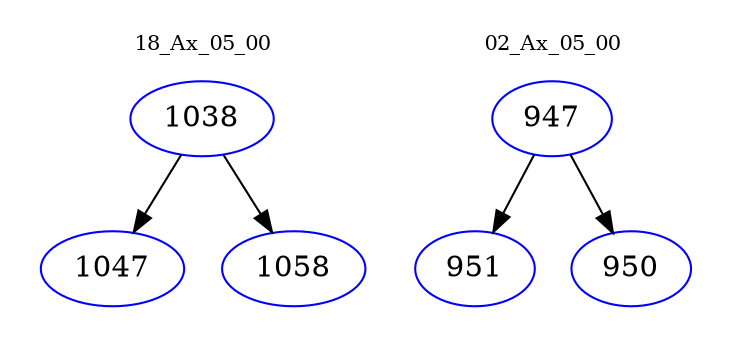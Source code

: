 digraph{
subgraph cluster_0 {
color = white
label = "18_Ax_05_00";
fontsize=10;
T0_1038 [label="1038", color="blue"]
T0_1038 -> T0_1047 [color="black"]
T0_1047 [label="1047", color="blue"]
T0_1038 -> T0_1058 [color="black"]
T0_1058 [label="1058", color="blue"]
}
subgraph cluster_1 {
color = white
label = "02_Ax_05_00";
fontsize=10;
T1_947 [label="947", color="blue"]
T1_947 -> T1_951 [color="black"]
T1_951 [label="951", color="blue"]
T1_947 -> T1_950 [color="black"]
T1_950 [label="950", color="blue"]
}
}
